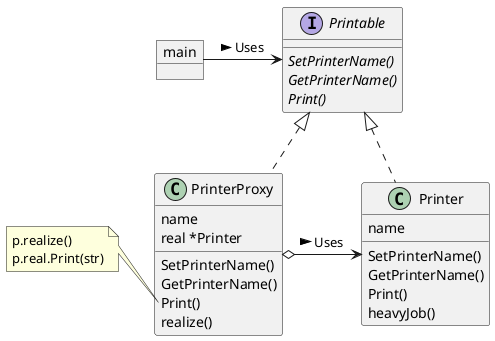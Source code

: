 @startuml
'https://plantuml.com/class-diagram

object main
interface Printable {
    {abstract}SetPrinterName()
    {abstract}GetPrinterName()
    {abstract}Print()
}
class Printer {
    name
    SetPrinterName()
    GetPrinterName()
    Print()
    heavyJob()
}
class PrinterProxy {
    name
    real *Printer
    SetPrinterName()
    GetPrinterName()
    Print()
    realize()
}
note left of PrinterProxy::Print()
    p.realize()
    p.real.Print(str)
end note

main -> Printable: Uses >
Printable <|.. PrinterProxy
Printable <|.. Printer
PrinterProxy o-> Printer: Uses >


@enduml